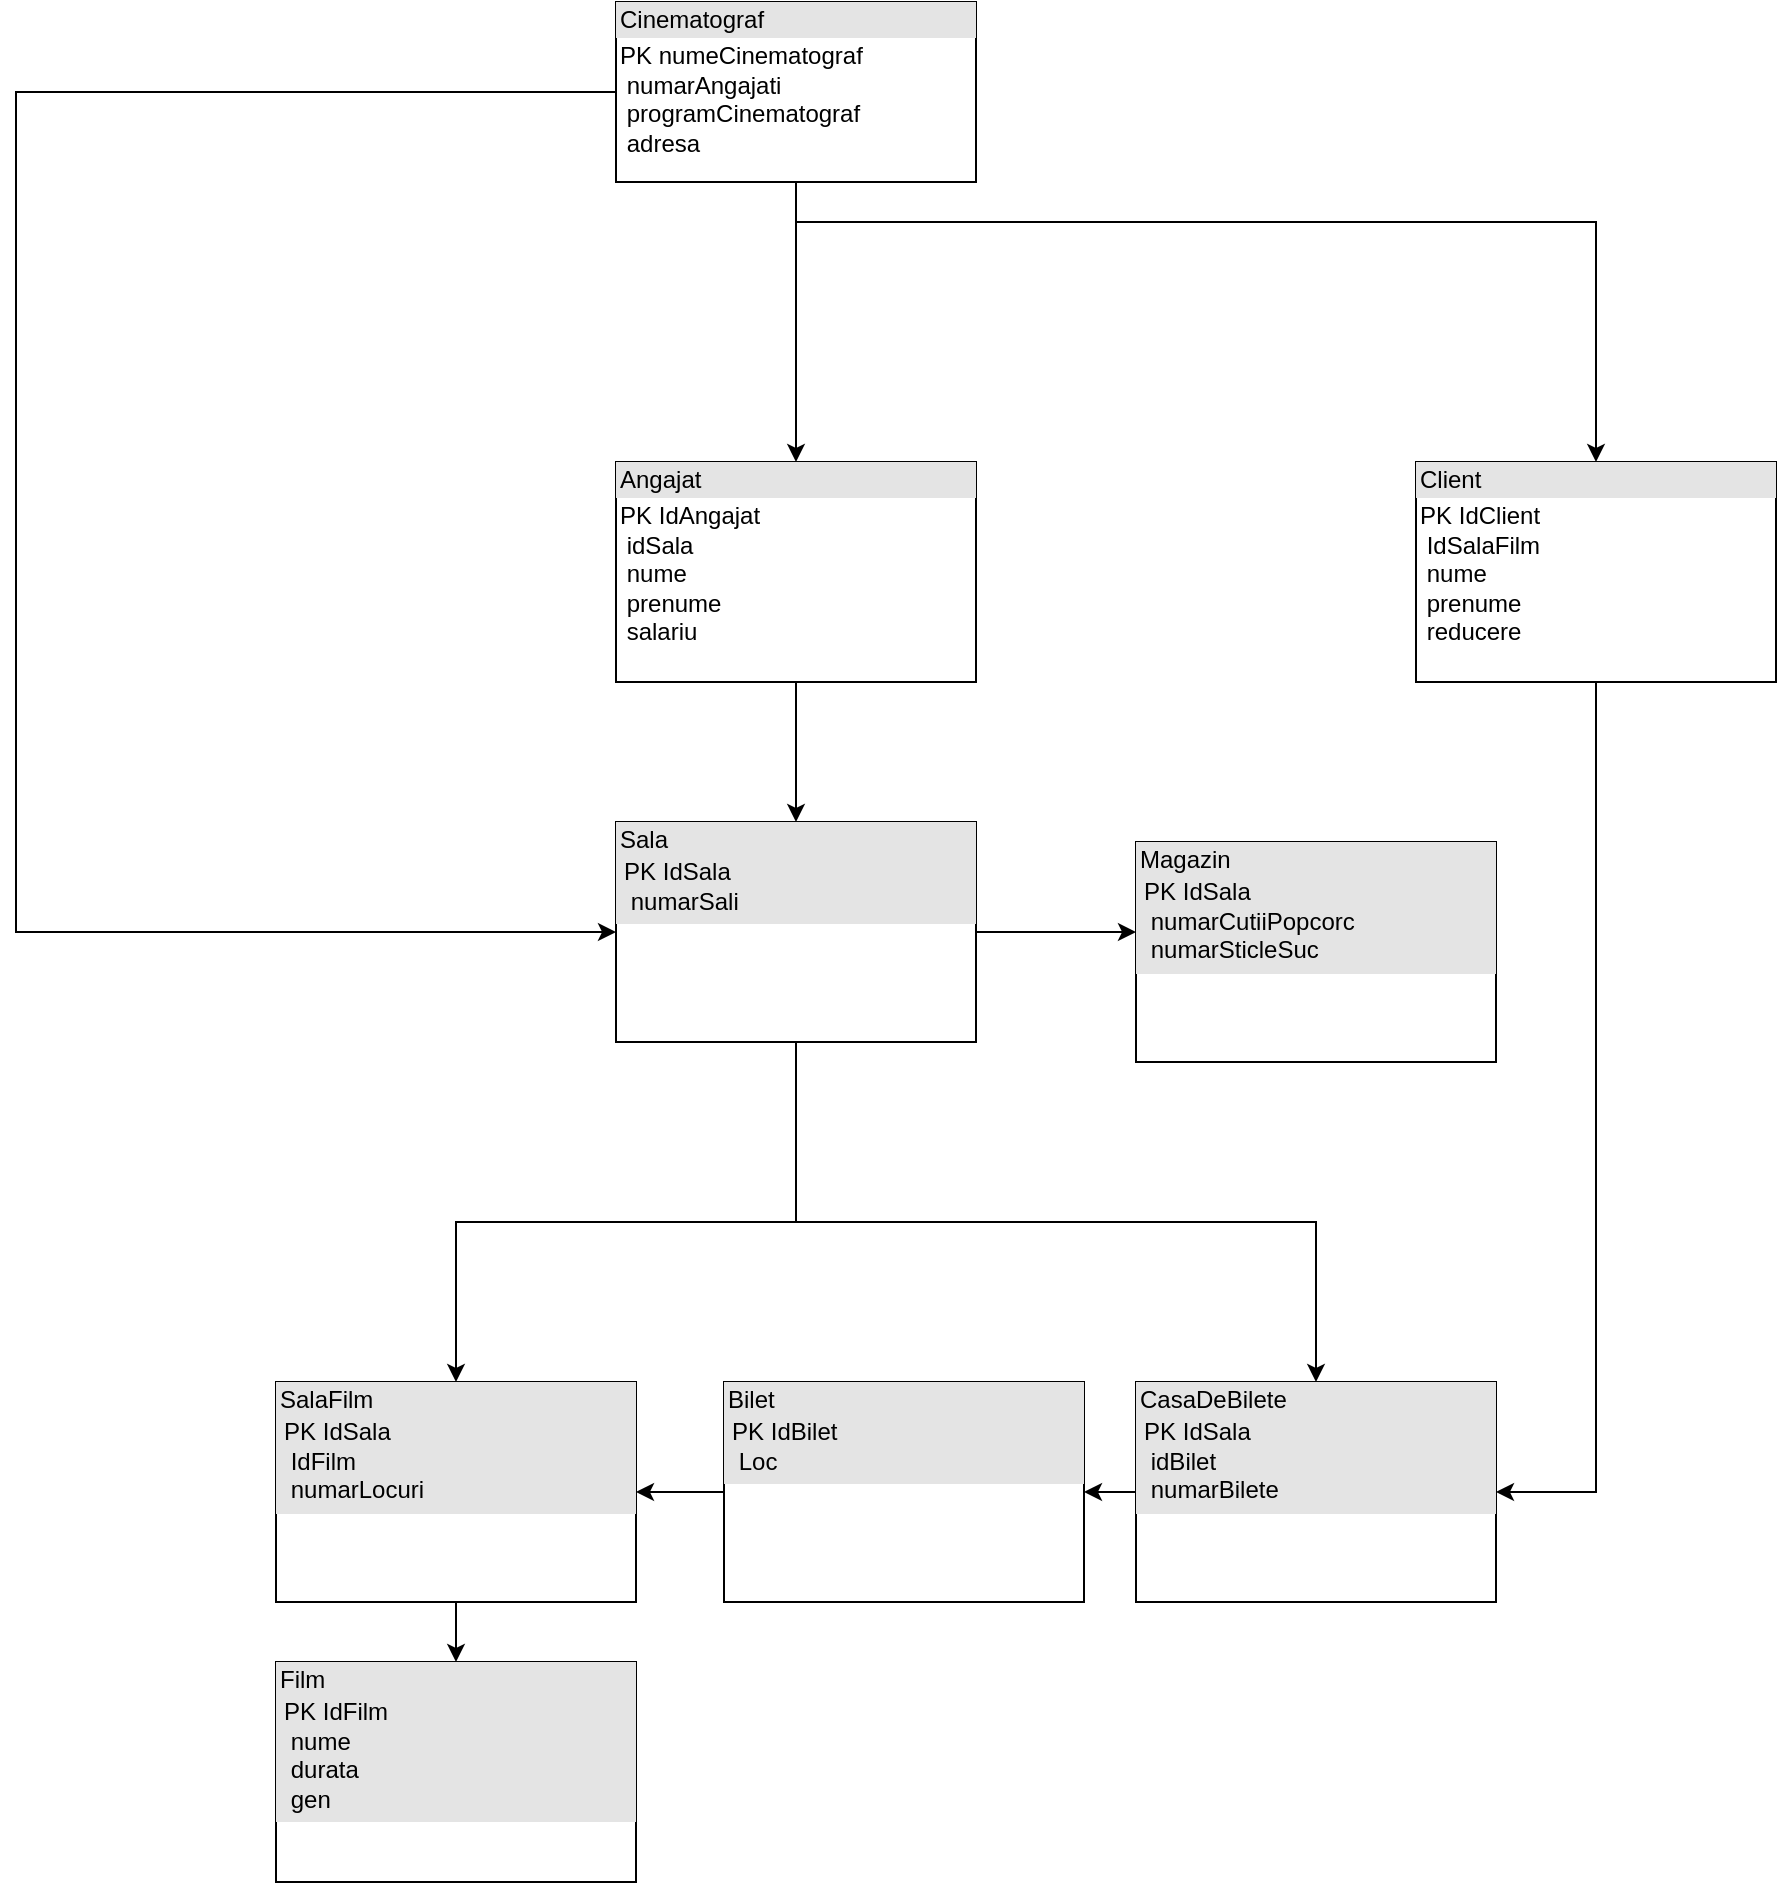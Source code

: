 <mxfile version="21.0.6" type="github">
  <diagram name="Page-1" id="0b_sS6el2ONSI8qUtYg1">
    <mxGraphModel dx="2140" dy="686" grid="1" gridSize="10" guides="1" tooltips="1" connect="1" arrows="1" fold="1" page="1" pageScale="1" pageWidth="827" pageHeight="1169" math="0" shadow="0">
      <root>
        <mxCell id="0" />
        <mxCell id="1" parent="0" />
        <mxCell id="y_2IeXBwGESPXvE2A7Ee-1" value="&lt;div style=&quot;box-sizing:border-box;width:100%;background:#e4e4e4;padding:2px;&quot;&gt;Angajat&lt;/div&gt;&lt;table style=&quot;width:100%;font-size:1em;&quot; cellpadding=&quot;2&quot; cellspacing=&quot;0&quot;&gt;&lt;tbody&gt;&lt;tr&gt;&lt;td&gt;PK&lt;span style=&quot;white-space: pre;&quot;&gt;	&lt;/span&gt;IdAngajat&lt;br&gt;&lt;span style=&quot;white-space: pre;&quot;&gt;	&lt;/span&gt;idSala&lt;br&gt;&lt;span style=&quot;white-space: pre;&quot;&gt;	&lt;/span&gt;nume&lt;br&gt;&lt;span style=&quot;white-space: pre;&quot;&gt;	&lt;/span&gt;prenume&lt;br&gt;&lt;span style=&quot;white-space: pre;&quot;&gt;	&lt;/span&gt;salariu&lt;/td&gt;&lt;td&gt;&lt;br&gt;&lt;/td&gt;&lt;/tr&gt;&lt;/tbody&gt;&lt;/table&gt;" style="verticalAlign=top;align=left;overflow=fill;html=1;whiteSpace=wrap;" vertex="1" parent="1">
          <mxGeometry x="270" y="310" width="180" height="110" as="geometry" />
        </mxCell>
        <mxCell id="y_2IeXBwGESPXvE2A7Ee-5" value="" style="edgeStyle=orthogonalEdgeStyle;rounded=0;orthogonalLoop=1;jettySize=auto;html=1;exitX=0.5;exitY=1;exitDx=0;exitDy=0;" edge="1" parent="1" source="y_2IeXBwGESPXvE2A7Ee-17" target="y_2IeXBwGESPXvE2A7Ee-4">
          <mxGeometry relative="1" as="geometry" />
        </mxCell>
        <mxCell id="y_2IeXBwGESPXvE2A7Ee-18" value="" style="edgeStyle=orthogonalEdgeStyle;rounded=0;orthogonalLoop=1;jettySize=auto;html=1;" edge="1" parent="1" source="y_2IeXBwGESPXvE2A7Ee-2" target="y_2IeXBwGESPXvE2A7Ee-17">
          <mxGeometry relative="1" as="geometry">
            <Array as="points">
              <mxPoint x="360" y="690" />
              <mxPoint x="190" y="690" />
            </Array>
          </mxGeometry>
        </mxCell>
        <mxCell id="y_2IeXBwGESPXvE2A7Ee-30" style="edgeStyle=orthogonalEdgeStyle;rounded=0;orthogonalLoop=1;jettySize=auto;html=1;exitX=0.5;exitY=1;exitDx=0;exitDy=0;entryX=0.5;entryY=0;entryDx=0;entryDy=0;" edge="1" parent="1" source="y_2IeXBwGESPXvE2A7Ee-2" target="y_2IeXBwGESPXvE2A7Ee-19">
          <mxGeometry relative="1" as="geometry">
            <Array as="points">
              <mxPoint x="360" y="690" />
              <mxPoint x="620" y="690" />
            </Array>
          </mxGeometry>
        </mxCell>
        <mxCell id="y_2IeXBwGESPXvE2A7Ee-2" value="&lt;div style=&quot;box-sizing:border-box;width:100%;background:#e4e4e4;padding:2px;&quot;&gt;Sala&lt;br&gt;&lt;table style=&quot;background-color: initial; font-size: 1em; width: 100%;&quot; cellpadding=&quot;2&quot; cellspacing=&quot;0&quot;&gt;&lt;tbody&gt;&lt;tr&gt;&lt;td&gt;PK&lt;span style=&quot;white-space: pre;&quot;&gt;	&lt;/span&gt;IdSala&lt;br&gt;&lt;span style=&quot;white-space: pre;&quot;&gt;	&lt;/span&gt;numarSali&lt;br&gt;&lt;/td&gt;&lt;td&gt;&lt;br&gt;&lt;/td&gt;&lt;/tr&gt;&lt;/tbody&gt;&lt;/table&gt;&lt;/div&gt;" style="verticalAlign=top;align=left;overflow=fill;html=1;whiteSpace=wrap;fillStyle=auto;" vertex="1" parent="1">
          <mxGeometry x="270" y="490" width="180" height="110" as="geometry" />
        </mxCell>
        <mxCell id="y_2IeXBwGESPXvE2A7Ee-4" value="&lt;div style=&quot;box-sizing:border-box;width:100%;background:#e4e4e4;padding:2px;&quot;&gt;Film&lt;br&gt;&lt;table style=&quot;background-color: initial; font-size: 1em; width: 100%;&quot; cellpadding=&quot;2&quot; cellspacing=&quot;0&quot;&gt;&lt;tbody&gt;&lt;tr&gt;&lt;td&gt;PK&lt;span style=&quot;white-space: pre;&quot;&gt;	&lt;/span&gt;IdFilm&lt;br&gt;&lt;span style=&quot;white-space: pre;&quot;&gt;	&lt;/span&gt;nume&lt;br&gt;&lt;span style=&quot;white-space: pre;&quot;&gt;	&lt;/span&gt;durata&lt;br&gt;&lt;span style=&quot;white-space: pre;&quot;&gt;	&lt;/span&gt;gen&lt;br&gt;&lt;/td&gt;&lt;td&gt;&lt;br&gt;&lt;/td&gt;&lt;/tr&gt;&lt;/tbody&gt;&lt;/table&gt;&lt;/div&gt;" style="verticalAlign=top;align=left;overflow=fill;html=1;whiteSpace=wrap;" vertex="1" parent="1">
          <mxGeometry x="100" y="910" width="180" height="110" as="geometry" />
        </mxCell>
        <mxCell id="y_2IeXBwGESPXvE2A7Ee-7" value="" style="edgeStyle=orthogonalEdgeStyle;rounded=0;orthogonalLoop=1;jettySize=auto;html=1;exitX=0.5;exitY=1;exitDx=0;exitDy=0;entryX=1;entryY=0.5;entryDx=0;entryDy=0;" edge="1" parent="1" source="y_2IeXBwGESPXvE2A7Ee-6" target="y_2IeXBwGESPXvE2A7Ee-19">
          <mxGeometry relative="1" as="geometry">
            <mxPoint x="510" y="710" as="targetPoint" />
            <Array as="points">
              <mxPoint x="760" y="825" />
            </Array>
          </mxGeometry>
        </mxCell>
        <mxCell id="y_2IeXBwGESPXvE2A7Ee-6" value="&lt;div style=&quot;box-sizing:border-box;width:100%;background:#e4e4e4;padding:2px;&quot;&gt;Client&lt;/div&gt;&lt;table style=&quot;width:100%;font-size:1em;&quot; cellpadding=&quot;2&quot; cellspacing=&quot;0&quot;&gt;&lt;tbody&gt;&lt;tr&gt;&lt;td&gt;PK&lt;span style=&quot;white-space: pre;&quot;&gt;	&lt;/span&gt;IdClient&lt;br&gt;&lt;span style=&quot;white-space: pre;&quot;&gt;	&lt;/span&gt;IdSalaFilm&lt;br&gt;&lt;span style=&quot;white-space: pre;&quot;&gt;	&lt;/span&gt;nume&lt;br&gt;&lt;span style=&quot;white-space: pre;&quot;&gt;	&lt;/span&gt;prenume&lt;br&gt;&lt;span style=&quot;white-space: pre;&quot;&gt;	&lt;/span&gt;reducere&lt;br&gt;&lt;span style=&quot;white-space: pre;&quot;&gt;	&lt;/span&gt;&lt;br&gt;&lt;/td&gt;&lt;td&gt;&lt;br&gt;&lt;/td&gt;&lt;/tr&gt;&lt;tr&gt;&lt;td&gt;&lt;br&gt;&lt;/td&gt;&lt;td&gt;&lt;/td&gt;&lt;/tr&gt;&lt;/tbody&gt;&lt;/table&gt;" style="verticalAlign=top;align=left;overflow=fill;html=1;whiteSpace=wrap;" vertex="1" parent="1">
          <mxGeometry x="670" y="310" width="180" height="110" as="geometry" />
        </mxCell>
        <mxCell id="y_2IeXBwGESPXvE2A7Ee-12" value="" style="edgeStyle=orthogonalEdgeStyle;rounded=0;orthogonalLoop=1;jettySize=auto;html=1;entryX=0.5;entryY=0;entryDx=0;entryDy=0;exitX=0.5;exitY=1;exitDx=0;exitDy=0;" edge="1" parent="1" source="y_2IeXBwGESPXvE2A7Ee-14" target="y_2IeXBwGESPXvE2A7Ee-1">
          <mxGeometry relative="1" as="geometry">
            <mxPoint x="250" y="235.0" as="sourcePoint" />
            <mxPoint x="210" y="270" as="targetPoint" />
            <Array as="points">
              <mxPoint x="360" y="220" />
              <mxPoint x="360" y="220" />
            </Array>
          </mxGeometry>
        </mxCell>
        <mxCell id="y_2IeXBwGESPXvE2A7Ee-13" value="" style="edgeStyle=orthogonalEdgeStyle;rounded=0;orthogonalLoop=1;jettySize=auto;html=1;entryX=0.5;entryY=0;entryDx=0;entryDy=0;exitX=0.5;exitY=1;exitDx=0;exitDy=0;" edge="1" parent="1" source="y_2IeXBwGESPXvE2A7Ee-14" target="y_2IeXBwGESPXvE2A7Ee-6">
          <mxGeometry relative="1" as="geometry">
            <mxPoint x="250" y="235" as="sourcePoint" />
            <mxPoint x="603" y="375" as="targetPoint" />
            <Array as="points">
              <mxPoint x="360" y="190" />
              <mxPoint x="760" y="190" />
            </Array>
          </mxGeometry>
        </mxCell>
        <mxCell id="y_2IeXBwGESPXvE2A7Ee-14" value="&lt;div style=&quot;box-sizing:border-box;width:100%;background:#e4e4e4;padding:2px;&quot;&gt;Cinematograf&lt;/div&gt;&lt;table style=&quot;width:100%;font-size:1em;&quot; cellpadding=&quot;2&quot; cellspacing=&quot;0&quot;&gt;&lt;tbody&gt;&lt;tr&gt;&lt;td&gt;PK&lt;span style=&quot;white-space: pre;&quot;&gt;	&lt;/span&gt;numeCinematograf&lt;br&gt;&lt;span style=&quot;white-space: pre;&quot;&gt;	&lt;/span&gt;numarAngajati&lt;br&gt;&lt;span style=&quot;white-space: pre;&quot;&gt;	&lt;/span&gt;programCinematograf&lt;br&gt;&lt;span style=&quot;white-space: pre;&quot;&gt;	&lt;/span&gt;adresa&lt;br&gt;&lt;/td&gt;&lt;td&gt;&lt;br&gt;&lt;/td&gt;&lt;/tr&gt;&lt;/tbody&gt;&lt;/table&gt;" style="verticalAlign=top;align=left;overflow=fill;html=1;whiteSpace=wrap;" vertex="1" parent="1">
          <mxGeometry x="270" y="80" width="180" height="90" as="geometry" />
        </mxCell>
        <mxCell id="y_2IeXBwGESPXvE2A7Ee-15" value="" style="edgeStyle=orthogonalEdgeStyle;rounded=0;orthogonalLoop=1;jettySize=auto;html=1;entryX=0;entryY=0.5;entryDx=0;entryDy=0;exitX=0;exitY=0.5;exitDx=0;exitDy=0;" edge="1" parent="1" source="y_2IeXBwGESPXvE2A7Ee-14" target="y_2IeXBwGESPXvE2A7Ee-2">
          <mxGeometry relative="1" as="geometry">
            <mxPoint x="404" y="65" as="sourcePoint" />
            <mxPoint x="180" y="200" as="targetPoint" />
            <Array as="points">
              <mxPoint x="-30" y="125" />
              <mxPoint x="-30" y="545" />
            </Array>
          </mxGeometry>
        </mxCell>
        <mxCell id="y_2IeXBwGESPXvE2A7Ee-17" value="&lt;div style=&quot;box-sizing:border-box;width:100%;background:#e4e4e4;padding:2px;&quot;&gt;SalaFilm&lt;br&gt;&lt;table style=&quot;background-color: initial; font-size: 1em; width: 100%;&quot; cellpadding=&quot;2&quot; cellspacing=&quot;0&quot;&gt;&lt;tbody&gt;&lt;tr&gt;&lt;td&gt;PK&lt;span style=&quot;white-space: pre;&quot;&gt;	&lt;/span&gt;IdSala&lt;br&gt;&lt;span style=&quot;white-space: pre;&quot;&gt;	&lt;/span&gt;IdFilm&lt;br&gt;&lt;span style=&quot;white-space: pre;&quot;&gt;	&lt;/span&gt;numarLocuri&lt;br&gt;&lt;/td&gt;&lt;td&gt;&lt;br&gt;&lt;/td&gt;&lt;/tr&gt;&lt;/tbody&gt;&lt;/table&gt;&lt;/div&gt;" style="verticalAlign=top;align=left;overflow=fill;html=1;whiteSpace=wrap;" vertex="1" parent="1">
          <mxGeometry x="100" y="770" width="180" height="110" as="geometry" />
        </mxCell>
        <mxCell id="y_2IeXBwGESPXvE2A7Ee-26" value="" style="edgeStyle=orthogonalEdgeStyle;rounded=0;orthogonalLoop=1;jettySize=auto;html=1;exitX=1;exitY=0.5;exitDx=0;exitDy=0;" edge="1" parent="1" source="y_2IeXBwGESPXvE2A7Ee-2" target="y_2IeXBwGESPXvE2A7Ee-25">
          <mxGeometry relative="1" as="geometry">
            <Array as="points">
              <mxPoint x="510" y="545" />
              <mxPoint x="510" y="545" />
            </Array>
          </mxGeometry>
        </mxCell>
        <mxCell id="y_2IeXBwGESPXvE2A7Ee-32" value="" style="edgeStyle=orthogonalEdgeStyle;rounded=0;orthogonalLoop=1;jettySize=auto;html=1;" edge="1" parent="1" source="y_2IeXBwGESPXvE2A7Ee-19" target="y_2IeXBwGESPXvE2A7Ee-31">
          <mxGeometry relative="1" as="geometry" />
        </mxCell>
        <mxCell id="y_2IeXBwGESPXvE2A7Ee-19" value="&lt;div style=&quot;box-sizing:border-box;width:100%;background:#e4e4e4;padding:2px;&quot;&gt;CasaDeBilete&lt;br&gt;&lt;table style=&quot;background-color: initial; font-size: 1em; width: 100%;&quot; cellpadding=&quot;2&quot; cellspacing=&quot;0&quot;&gt;&lt;tbody&gt;&lt;tr&gt;&lt;td&gt;PK&lt;span style=&quot;white-space: pre;&quot;&gt;	&lt;/span&gt;IdSala&lt;br&gt;&lt;span style=&quot;white-space: pre;&quot;&gt;	&lt;/span&gt;idBilet&lt;br&gt;&lt;span style=&quot;white-space: pre;&quot;&gt;	&lt;/span&gt;numarBilete&lt;br&gt;&lt;/td&gt;&lt;td&gt;&lt;br&gt;&lt;/td&gt;&lt;/tr&gt;&lt;/tbody&gt;&lt;/table&gt;&lt;/div&gt;" style="verticalAlign=top;align=left;overflow=fill;html=1;whiteSpace=wrap;" vertex="1" parent="1">
          <mxGeometry x="530" y="770" width="180" height="110" as="geometry" />
        </mxCell>
        <mxCell id="y_2IeXBwGESPXvE2A7Ee-23" value="" style="edgeStyle=orthogonalEdgeStyle;rounded=0;orthogonalLoop=1;jettySize=auto;html=1;entryX=0.5;entryY=0;entryDx=0;entryDy=0;exitX=0.5;exitY=1;exitDx=0;exitDy=0;" edge="1" parent="1" source="y_2IeXBwGESPXvE2A7Ee-1" target="y_2IeXBwGESPXvE2A7Ee-2">
          <mxGeometry relative="1" as="geometry">
            <mxPoint x="424" y="85" as="sourcePoint" />
            <mxPoint x="200" y="220" as="targetPoint" />
          </mxGeometry>
        </mxCell>
        <mxCell id="y_2IeXBwGESPXvE2A7Ee-25" value="&lt;div style=&quot;box-sizing:border-box;width:100%;background:#e4e4e4;padding:2px;&quot;&gt;Magazin&lt;br&gt;&lt;table style=&quot;background-color: initial; font-size: 1em; width: 100%;&quot; cellpadding=&quot;2&quot; cellspacing=&quot;0&quot;&gt;&lt;tbody&gt;&lt;tr&gt;&lt;td&gt;PK&lt;span style=&quot;white-space: pre;&quot;&gt;	&lt;/span&gt;IdSala&lt;br&gt;&lt;span style=&quot;white-space: pre;&quot;&gt;	&lt;/span&gt;numarCutiiPopcorc&lt;br&gt;&lt;span style=&quot;white-space: pre;&quot;&gt;	&lt;/span&gt;numarSticleSuc&lt;br&gt;&lt;/td&gt;&lt;td&gt;&lt;br&gt;&lt;/td&gt;&lt;/tr&gt;&lt;/tbody&gt;&lt;/table&gt;&lt;/div&gt;" style="verticalAlign=top;align=left;overflow=fill;html=1;whiteSpace=wrap;" vertex="1" parent="1">
          <mxGeometry x="530" y="500" width="180" height="110" as="geometry" />
        </mxCell>
        <mxCell id="y_2IeXBwGESPXvE2A7Ee-33" style="edgeStyle=orthogonalEdgeStyle;rounded=0;orthogonalLoop=1;jettySize=auto;html=1;exitX=0;exitY=0.5;exitDx=0;exitDy=0;entryX=1;entryY=0.5;entryDx=0;entryDy=0;" edge="1" parent="1" source="y_2IeXBwGESPXvE2A7Ee-31" target="y_2IeXBwGESPXvE2A7Ee-17">
          <mxGeometry relative="1" as="geometry" />
        </mxCell>
        <mxCell id="y_2IeXBwGESPXvE2A7Ee-31" value="&lt;div style=&quot;box-sizing:border-box;width:100%;background:#e4e4e4;padding:2px;&quot;&gt;Bilet&lt;br&gt;&lt;table style=&quot;background-color: initial; font-size: 1em; width: 100%;&quot; cellpadding=&quot;2&quot; cellspacing=&quot;0&quot;&gt;&lt;tbody&gt;&lt;tr&gt;&lt;td&gt;PK&lt;span style=&quot;white-space: pre;&quot;&gt;	&lt;/span&gt;IdBilet&lt;br&gt;&lt;span style=&quot;white-space: pre;&quot;&gt;	&lt;/span&gt;Loc&lt;br&gt;&lt;/td&gt;&lt;td&gt;&lt;br&gt;&lt;/td&gt;&lt;/tr&gt;&lt;/tbody&gt;&lt;/table&gt;&lt;/div&gt;" style="verticalAlign=top;align=left;overflow=fill;html=1;whiteSpace=wrap;" vertex="1" parent="1">
          <mxGeometry x="324" y="770" width="180" height="110" as="geometry" />
        </mxCell>
      </root>
    </mxGraphModel>
  </diagram>
</mxfile>
